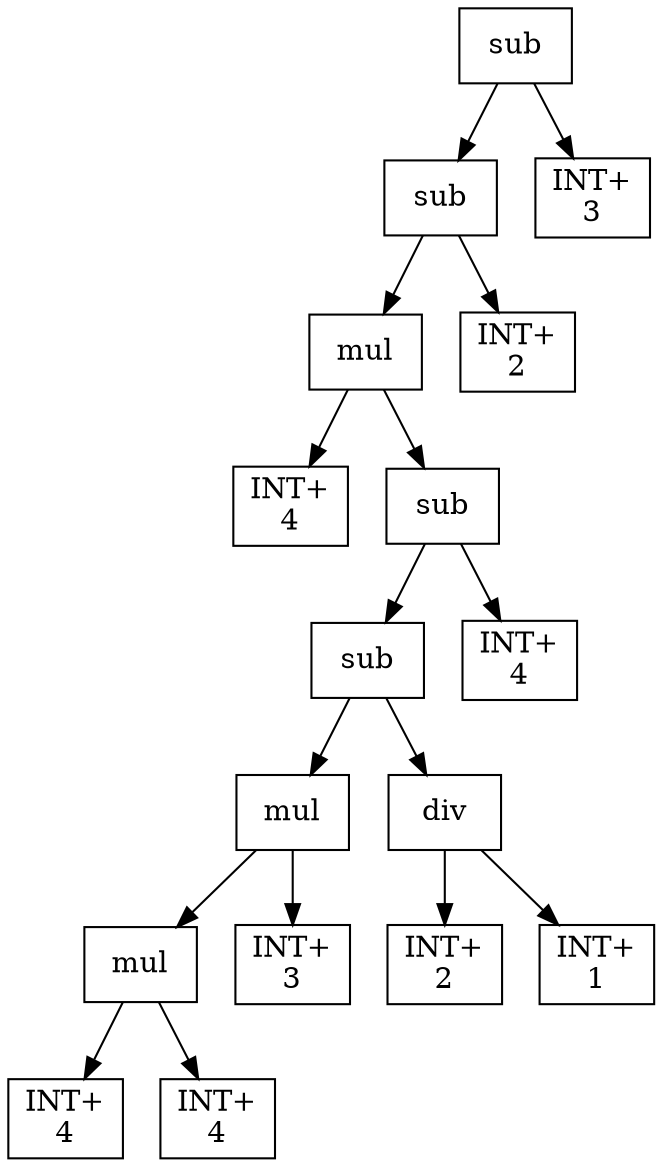 digraph expr {
  node [shape=box];
  n1 [label="sub"];
  n2 [label="sub"];
  n3 [label="mul"];
  n4 [label="INT+\n4"];
  n5 [label="sub"];
  n6 [label="sub"];
  n7 [label="mul"];
  n8 [label="mul"];
  n9 [label="INT+\n4"];
  n10 [label="INT+\n4"];
  n8 -> n9;
  n8 -> n10;
  n11 [label="INT+\n3"];
  n7 -> n8;
  n7 -> n11;
  n12 [label="div"];
  n13 [label="INT+\n2"];
  n14 [label="INT+\n1"];
  n12 -> n13;
  n12 -> n14;
  n6 -> n7;
  n6 -> n12;
  n15 [label="INT+\n4"];
  n5 -> n6;
  n5 -> n15;
  n3 -> n4;
  n3 -> n5;
  n16 [label="INT+\n2"];
  n2 -> n3;
  n2 -> n16;
  n17 [label="INT+\n3"];
  n1 -> n2;
  n1 -> n17;
}